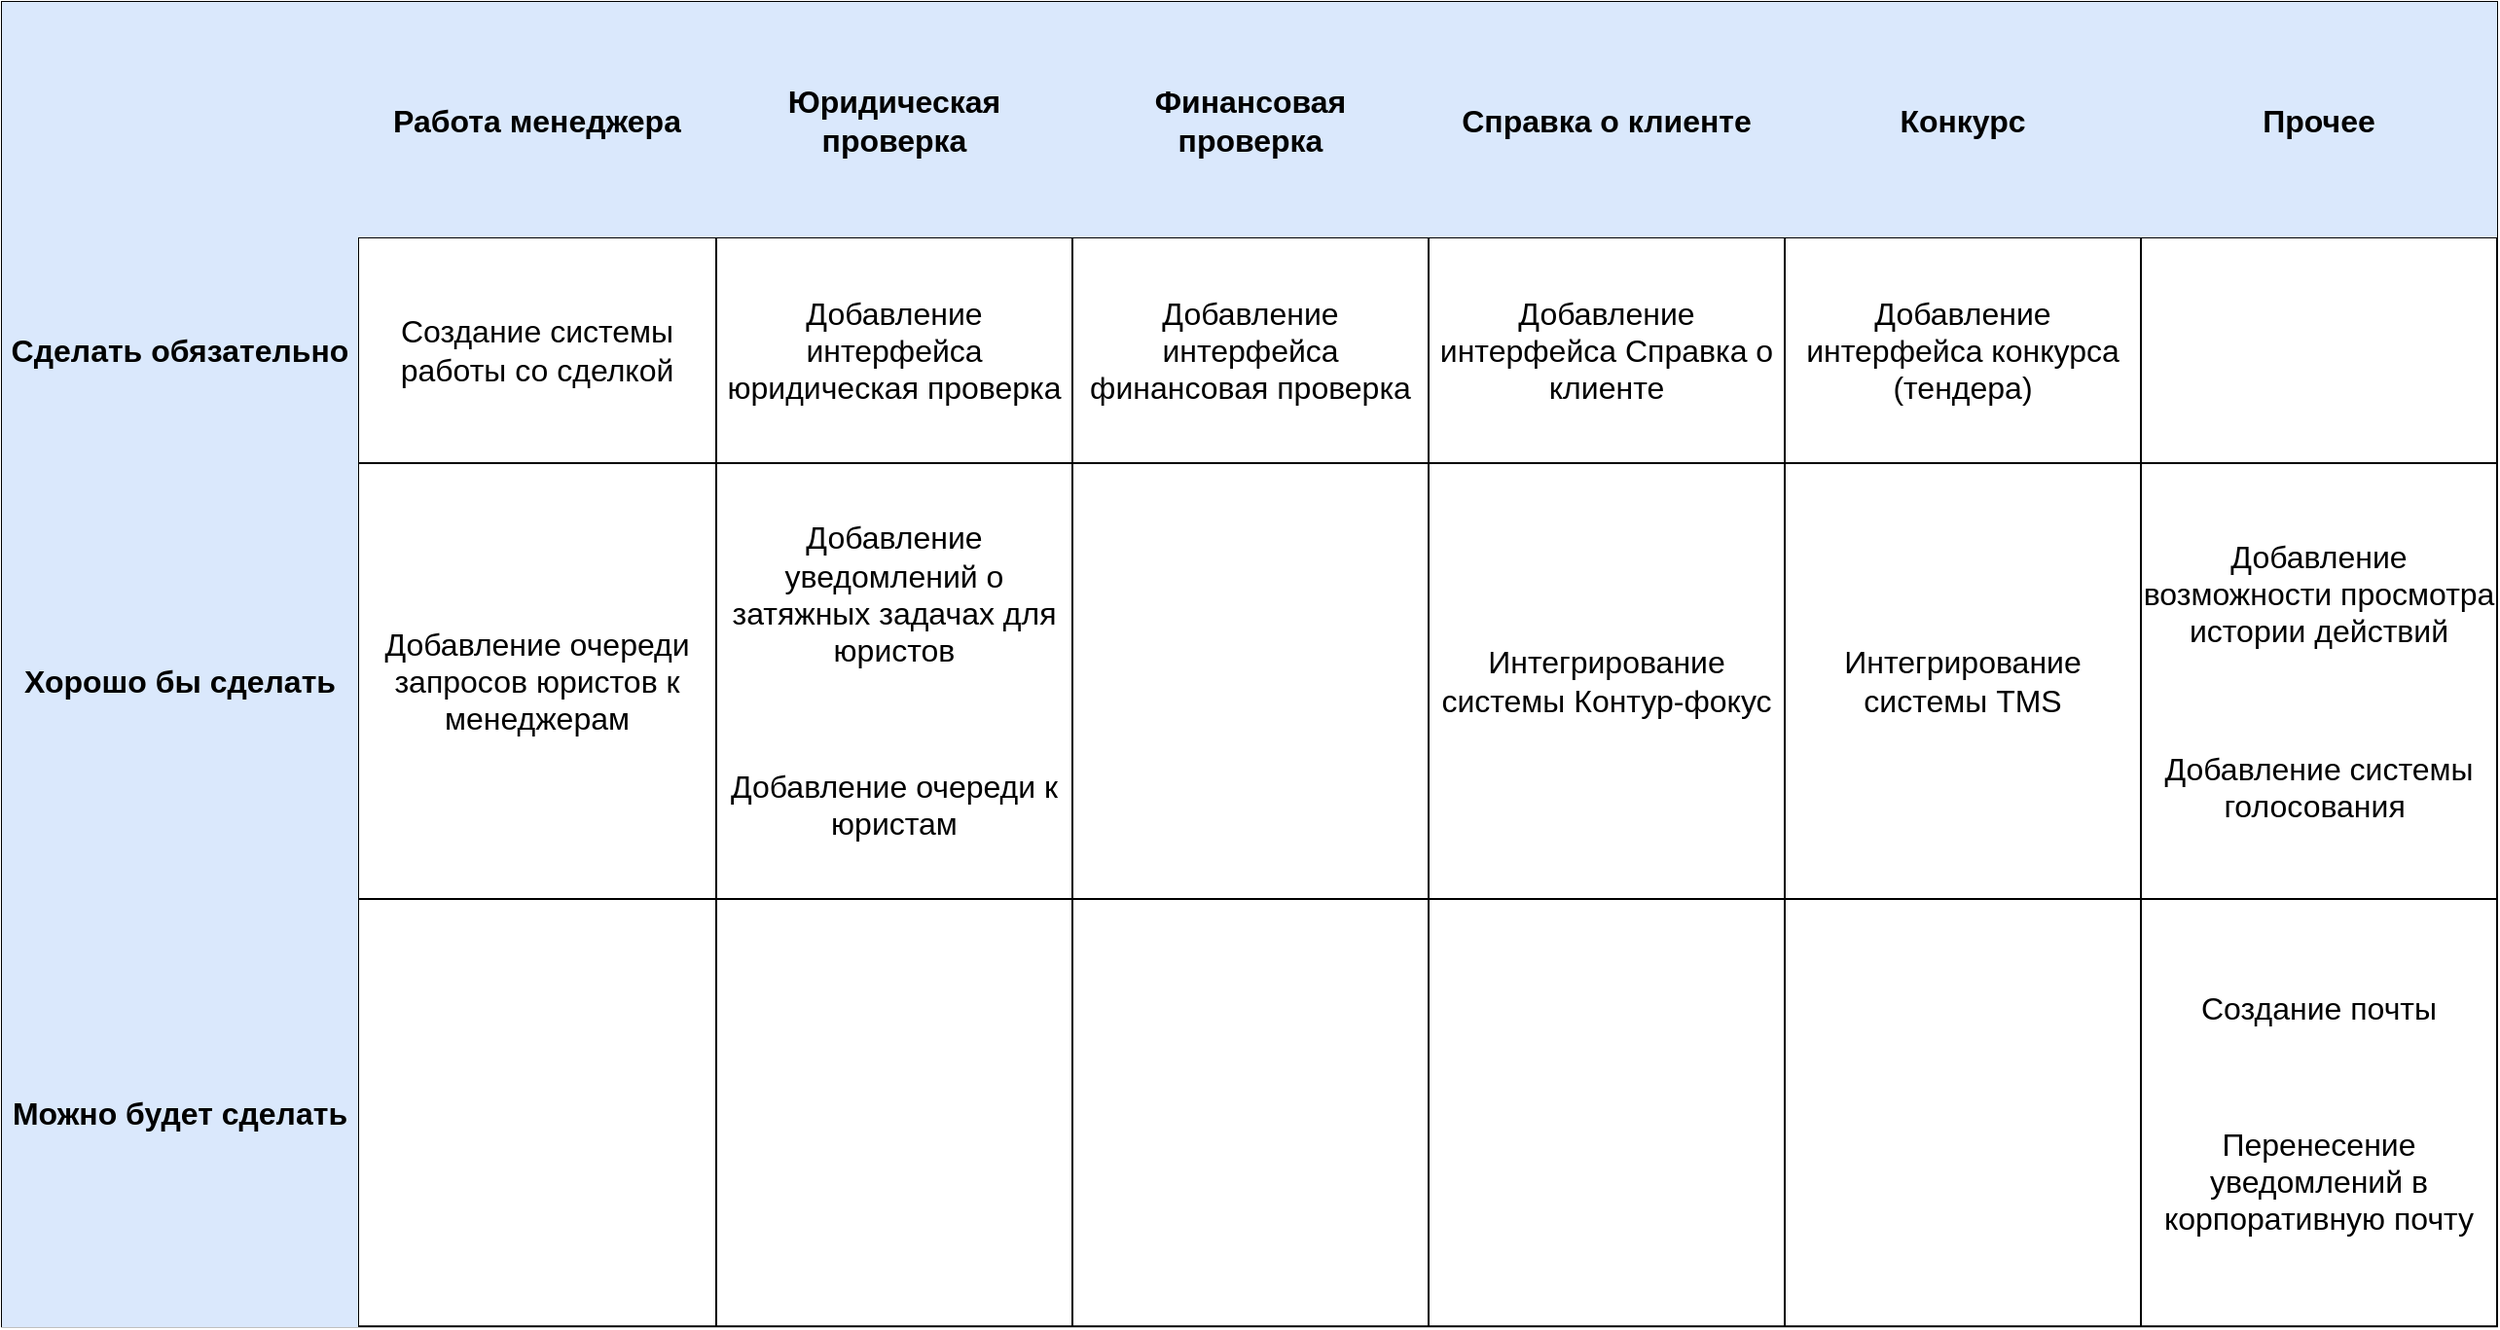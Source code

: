 <mxfile version="18.0.2" type="device"><diagram id="4QkI6PQ-HQ_qn7cXVcYR" name="Page-1"><mxGraphModel dx="1814" dy="821" grid="0" gridSize="10" guides="1" tooltips="1" connect="1" arrows="1" fold="1" page="0" pageScale="1" pageWidth="827" pageHeight="1169" math="0" shadow="0"><root><mxCell id="0"/><mxCell id="1" parent="0"/><mxCell id="qEi4hlNgI-g7_pRu52hd-29" value="" style="shape=table;html=1;whiteSpace=wrap;startSize=0;container=1;collapsible=0;childLayout=tableLayout;swimlaneLine=1;fillColor=#FFFFFF;strokeColor=#000000;shadow=0;" vertex="1" parent="1"><mxGeometry x="-42" y="30" width="1282" height="680.643" as="geometry"/></mxCell><mxCell id="qEi4hlNgI-g7_pRu52hd-30" value="" style="shape=tableRow;horizontal=0;startSize=0;swimlaneHead=0;swimlaneBody=0;top=0;left=0;bottom=0;right=0;collapsible=0;dropTarget=0;fillColor=none;points=[[0,0.5],[1,0.5]];portConstraint=eastwest;shadow=0;" vertex="1" parent="qEi4hlNgI-g7_pRu52hd-29"><mxGeometry width="1282" height="121" as="geometry"/></mxCell><mxCell id="qEi4hlNgI-g7_pRu52hd-31" value="" style="shape=partialRectangle;html=1;whiteSpace=wrap;connectable=0;top=0;left=0;bottom=0;right=0;overflow=hidden;pointerEvents=1;shadow=0;fillColor=#dae8fc;strokeColor=#6c8ebf;" vertex="1" parent="qEi4hlNgI-g7_pRu52hd-30"><mxGeometry width="183" height="121" as="geometry"><mxRectangle width="183" height="121" as="alternateBounds"/></mxGeometry></mxCell><mxCell id="qEi4hlNgI-g7_pRu52hd-32" value="Работа менеджера" style="shape=partialRectangle;html=1;whiteSpace=wrap;connectable=0;top=0;left=0;bottom=0;right=0;overflow=hidden;fontStyle=1;fontSize=16;shadow=0;fillColor=#dae8fc;strokeColor=#6c8ebf;" vertex="1" parent="qEi4hlNgI-g7_pRu52hd-30"><mxGeometry x="183" width="184" height="121" as="geometry"><mxRectangle width="184" height="121" as="alternateBounds"/></mxGeometry></mxCell><mxCell id="qEi4hlNgI-g7_pRu52hd-33" value="Юридическая проверка" style="shape=partialRectangle;html=1;whiteSpace=wrap;connectable=0;top=0;left=0;bottom=0;right=0;overflow=hidden;fontSize=16;fontStyle=1;shadow=0;fillColor=#dae8fc;strokeColor=#6c8ebf;" vertex="1" parent="qEi4hlNgI-g7_pRu52hd-30"><mxGeometry x="367" width="183" height="121" as="geometry"><mxRectangle width="183" height="121" as="alternateBounds"/></mxGeometry></mxCell><mxCell id="qEi4hlNgI-g7_pRu52hd-67" value="&lt;font style=&quot;font-size: 16px;&quot;&gt;&lt;b&gt;Финансовая &lt;br&gt;проверка&lt;/b&gt;&lt;/font&gt;" style="shape=partialRectangle;html=1;whiteSpace=wrap;connectable=0;top=0;left=0;bottom=0;right=0;overflow=hidden;pointerEvents=1;shadow=0;fillColor=#dae8fc;strokeColor=#6c8ebf;" vertex="1" parent="qEi4hlNgI-g7_pRu52hd-30"><mxGeometry x="550" width="183" height="121" as="geometry"><mxRectangle width="183" height="121" as="alternateBounds"/></mxGeometry></mxCell><mxCell id="qEi4hlNgI-g7_pRu52hd-70" value="&lt;b&gt;&lt;font style=&quot;font-size: 16px;&quot;&gt;Справка о клиенте&lt;/font&gt;&lt;/b&gt;" style="shape=partialRectangle;html=1;whiteSpace=wrap;connectable=0;top=0;left=0;bottom=0;right=0;overflow=hidden;fontSize=16;shadow=0;fillColor=#dae8fc;strokeColor=#6c8ebf;" vertex="1" parent="qEi4hlNgI-g7_pRu52hd-30"><mxGeometry x="733" width="183" height="121" as="geometry"><mxRectangle width="183" height="121" as="alternateBounds"/></mxGeometry></mxCell><mxCell id="qEi4hlNgI-g7_pRu52hd-73" value="&lt;b&gt;&lt;font style=&quot;font-size: 16px;&quot;&gt;Конкурс&lt;/font&gt;&lt;/b&gt;" style="shape=partialRectangle;html=1;whiteSpace=wrap;connectable=0;top=0;left=0;bottom=0;right=0;overflow=hidden;fontSize=16;fontStyle=1;shadow=0;fillColor=#dae8fc;strokeColor=#6c8ebf;" vertex="1" parent="qEi4hlNgI-g7_pRu52hd-30"><mxGeometry x="916" width="183" height="121" as="geometry"><mxRectangle width="183" height="121" as="alternateBounds"/></mxGeometry></mxCell><mxCell id="qEi4hlNgI-g7_pRu52hd-76" value="&lt;font size=&quot;1&quot; style=&quot;&quot;&gt;&lt;b style=&quot;font-size: 16px;&quot;&gt;Прочее&lt;/b&gt;&lt;/font&gt;" style="shape=partialRectangle;html=1;whiteSpace=wrap;connectable=0;top=0;left=0;bottom=0;right=0;overflow=hidden;fontSize=16;fontStyle=1;shadow=0;fillColor=#dae8fc;strokeColor=#6c8ebf;" vertex="1" parent="qEi4hlNgI-g7_pRu52hd-30"><mxGeometry x="1099" width="183" height="121" as="geometry"><mxRectangle width="183" height="121" as="alternateBounds"/></mxGeometry></mxCell><mxCell id="qEi4hlNgI-g7_pRu52hd-34" value="" style="shape=tableRow;horizontal=0;startSize=0;swimlaneHead=0;swimlaneBody=0;top=0;left=0;bottom=0;right=0;collapsible=0;dropTarget=0;fillColor=none;points=[[0,0.5],[1,0.5]];portConstraint=eastwest;shadow=0;" vertex="1" parent="qEi4hlNgI-g7_pRu52hd-29"><mxGeometry y="121" width="1282" height="116" as="geometry"/></mxCell><mxCell id="qEi4hlNgI-g7_pRu52hd-35" value="&lt;span style=&quot;font-size: 16px;&quot;&gt;Сделать обязательно&lt;/span&gt;" style="shape=partialRectangle;html=1;whiteSpace=wrap;connectable=0;fillColor=#dae8fc;top=0;left=0;bottom=0;right=0;overflow=hidden;fontSize=16;fontStyle=1;shadow=0;strokeColor=#6c8ebf;" vertex="1" parent="qEi4hlNgI-g7_pRu52hd-34"><mxGeometry width="183" height="116" as="geometry"><mxRectangle width="183" height="116" as="alternateBounds"/></mxGeometry></mxCell><mxCell id="qEi4hlNgI-g7_pRu52hd-36" value="&lt;p class=&quot;MsoNoSpacing&quot; style=&quot;font-size: 16px;&quot;&gt;Создание системы работы со сделкой&lt;/p&gt;" style="shape=partialRectangle;html=1;whiteSpace=wrap;connectable=0;fillColor=none;top=0;left=0;bottom=0;right=0;overflow=hidden;fontSize=16;shadow=0;" vertex="1" parent="qEi4hlNgI-g7_pRu52hd-34"><mxGeometry x="183" width="184" height="116" as="geometry"><mxRectangle width="184" height="116" as="alternateBounds"/></mxGeometry></mxCell><mxCell id="qEi4hlNgI-g7_pRu52hd-37" value="&lt;p class=&quot;MsoNoSpacing&quot;&gt;Добавление интерфейса юридическая проверка&lt;/p&gt;" style="shape=partialRectangle;html=1;whiteSpace=wrap;connectable=0;fillColor=none;top=0;left=0;bottom=0;right=0;overflow=hidden;fontSize=16;shadow=0;" vertex="1" parent="qEi4hlNgI-g7_pRu52hd-34"><mxGeometry x="367" width="183" height="116" as="geometry"><mxRectangle width="183" height="116" as="alternateBounds"/></mxGeometry></mxCell><mxCell id="qEi4hlNgI-g7_pRu52hd-68" value="&lt;p class=&quot;MsoNoSpacing&quot;&gt;Добавление интерфейса финансовая проверка&lt;/p&gt;" style="shape=partialRectangle;html=1;whiteSpace=wrap;connectable=0;fillColor=none;top=0;left=0;bottom=0;right=0;overflow=hidden;fontSize=16;shadow=0;" vertex="1" parent="qEi4hlNgI-g7_pRu52hd-34"><mxGeometry x="550" width="183" height="116" as="geometry"><mxRectangle width="183" height="116" as="alternateBounds"/></mxGeometry></mxCell><mxCell id="qEi4hlNgI-g7_pRu52hd-71" value="&lt;p class=&quot;MsoNoSpacing&quot;&gt;Добавление интерфейса Справка о клиенте&lt;/p&gt;" style="shape=partialRectangle;html=1;whiteSpace=wrap;connectable=0;fillColor=none;top=0;left=0;bottom=0;right=0;overflow=hidden;fontSize=16;shadow=0;" vertex="1" parent="qEi4hlNgI-g7_pRu52hd-34"><mxGeometry x="733" width="183" height="116" as="geometry"><mxRectangle width="183" height="116" as="alternateBounds"/></mxGeometry></mxCell><mxCell id="qEi4hlNgI-g7_pRu52hd-74" value="&lt;p class=&quot;MsoNoSpacing&quot;&gt;Добавление интерфейса конкурса (тендера)&lt;/p&gt;" style="shape=partialRectangle;html=1;whiteSpace=wrap;connectable=0;fillColor=none;top=0;left=0;bottom=0;right=0;overflow=hidden;fontSize=16;shadow=0;" vertex="1" parent="qEi4hlNgI-g7_pRu52hd-34"><mxGeometry x="916" width="183" height="116" as="geometry"><mxRectangle width="183" height="116" as="alternateBounds"/></mxGeometry></mxCell><mxCell id="qEi4hlNgI-g7_pRu52hd-77" style="shape=partialRectangle;html=1;whiteSpace=wrap;connectable=0;fillColor=none;top=0;left=0;bottom=0;right=0;overflow=hidden;shadow=0;" vertex="1" parent="qEi4hlNgI-g7_pRu52hd-34"><mxGeometry x="1099" width="183" height="116" as="geometry"><mxRectangle width="183" height="116" as="alternateBounds"/></mxGeometry></mxCell><mxCell id="qEi4hlNgI-g7_pRu52hd-38" value="" style="shape=tableRow;horizontal=0;startSize=0;swimlaneHead=0;swimlaneBody=0;top=0;left=0;bottom=0;right=0;collapsible=0;dropTarget=0;fillColor=none;points=[[0,0.5],[1,0.5]];portConstraint=eastwest;shadow=0;" vertex="1" parent="qEi4hlNgI-g7_pRu52hd-29"><mxGeometry y="237" width="1282" height="224" as="geometry"/></mxCell><mxCell id="qEi4hlNgI-g7_pRu52hd-39" value="&lt;font style=&quot;font-size: 16px;&quot;&gt;&lt;b&gt;Хорошо бы сделать&lt;/b&gt;&lt;/font&gt;" style="shape=partialRectangle;html=1;whiteSpace=wrap;connectable=0;fillColor=#dae8fc;top=0;left=0;bottom=0;right=0;overflow=hidden;shadow=0;strokeColor=#6c8ebf;" vertex="1" parent="qEi4hlNgI-g7_pRu52hd-38"><mxGeometry width="183" height="224" as="geometry"><mxRectangle width="183" height="224" as="alternateBounds"/></mxGeometry></mxCell><mxCell id="qEi4hlNgI-g7_pRu52hd-40" value="&lt;span style=&quot;font-size: 16px;&quot;&gt;Добавление очереди запросов юристов к менеджерам&lt;/span&gt;" style="shape=partialRectangle;html=1;whiteSpace=wrap;connectable=0;fillColor=none;top=0;left=0;bottom=0;right=0;overflow=hidden;shadow=0;" vertex="1" parent="qEi4hlNgI-g7_pRu52hd-38"><mxGeometry x="183" width="184" height="224" as="geometry"><mxRectangle width="184" height="224" as="alternateBounds"/></mxGeometry></mxCell><mxCell id="qEi4hlNgI-g7_pRu52hd-41" value="&lt;p style=&quot;&quot; class=&quot;MsoNoSpacing&quot;&gt;&lt;font style=&quot;font-size: 16px;&quot;&gt;Добавление уведомлений о затяжных задачах для юристов&lt;/font&gt;&lt;/p&gt;&lt;p style=&quot;&quot; class=&quot;MsoNoSpacing&quot;&gt;&lt;br&gt;&lt;/p&gt;&lt;p style=&quot;&quot; class=&quot;MsoNoSpacing&quot;&gt;Добавление очереди к юристам&lt;/p&gt;" style="shape=partialRectangle;html=1;whiteSpace=wrap;connectable=0;fillColor=none;top=0;left=0;bottom=0;right=0;overflow=hidden;fontSize=16;shadow=0;" vertex="1" parent="qEi4hlNgI-g7_pRu52hd-38"><mxGeometry x="367" width="183" height="224" as="geometry"><mxRectangle width="183" height="224" as="alternateBounds"/></mxGeometry></mxCell><mxCell id="qEi4hlNgI-g7_pRu52hd-69" style="shape=partialRectangle;html=1;whiteSpace=wrap;connectable=0;fillColor=none;top=0;left=0;bottom=0;right=0;overflow=hidden;pointerEvents=1;shadow=0;" vertex="1" parent="qEi4hlNgI-g7_pRu52hd-38"><mxGeometry x="550" width="183" height="224" as="geometry"><mxRectangle width="183" height="224" as="alternateBounds"/></mxGeometry></mxCell><mxCell id="qEi4hlNgI-g7_pRu52hd-72" value="&lt;p class=&quot;MsoNoSpacing&quot;&gt;Интегрирование системы Контур-фокус&lt;/p&gt;" style="shape=partialRectangle;html=1;whiteSpace=wrap;connectable=0;fillColor=none;top=0;left=0;bottom=0;right=0;overflow=hidden;fontSize=16;shadow=0;" vertex="1" parent="qEi4hlNgI-g7_pRu52hd-38"><mxGeometry x="733" width="183" height="224" as="geometry"><mxRectangle width="183" height="224" as="alternateBounds"/></mxGeometry></mxCell><mxCell id="qEi4hlNgI-g7_pRu52hd-75" value="&lt;p class=&quot;MsoNoSpacing&quot;&gt;Интегрирование системы TMS&lt;/p&gt;" style="shape=partialRectangle;html=1;whiteSpace=wrap;connectable=0;fillColor=none;top=0;left=0;bottom=0;right=0;overflow=hidden;fontSize=16;shadow=0;" vertex="1" parent="qEi4hlNgI-g7_pRu52hd-38"><mxGeometry x="916" width="183" height="224" as="geometry"><mxRectangle width="183" height="224" as="alternateBounds"/></mxGeometry></mxCell><mxCell id="qEi4hlNgI-g7_pRu52hd-78" value="&lt;p class=&quot;MsoNoSpacing&quot;&gt;Добавление возможности просмотра истории действий&lt;/p&gt;&lt;p class=&quot;MsoNoSpacing&quot;&gt;&lt;br&gt;&lt;/p&gt;&lt;p class=&quot;MsoNoSpacing&quot;&gt;Добавление системы голосования&amp;nbsp;&lt;br&gt;&lt;/p&gt;" style="shape=partialRectangle;html=1;whiteSpace=wrap;connectable=0;fillColor=none;top=0;left=0;bottom=0;right=0;overflow=hidden;fontSize=16;shadow=0;" vertex="1" parent="qEi4hlNgI-g7_pRu52hd-38"><mxGeometry x="1099" width="183" height="224" as="geometry"><mxRectangle width="183" height="224" as="alternateBounds"/></mxGeometry></mxCell><mxCell id="qEi4hlNgI-g7_pRu52hd-79" style="shape=tableRow;horizontal=0;startSize=0;swimlaneHead=0;swimlaneBody=0;top=0;left=0;bottom=0;right=0;collapsible=0;dropTarget=0;fillColor=none;points=[[0,0.5],[1,0.5]];portConstraint=eastwest;shadow=0;" vertex="1" parent="qEi4hlNgI-g7_pRu52hd-29"><mxGeometry y="461" width="1282" height="220" as="geometry"/></mxCell><mxCell id="qEi4hlNgI-g7_pRu52hd-80" value="&lt;b&gt;&lt;font style=&quot;font-size: 16px;&quot;&gt;Можно будет сделать&lt;/font&gt;&lt;/b&gt;" style="shape=partialRectangle;html=1;whiteSpace=wrap;connectable=0;fillColor=#dae8fc;top=0;left=0;bottom=0;right=0;overflow=hidden;shadow=0;strokeColor=#6c8ebf;" vertex="1" parent="qEi4hlNgI-g7_pRu52hd-79"><mxGeometry width="183" height="220" as="geometry"><mxRectangle width="183" height="220" as="alternateBounds"/></mxGeometry></mxCell><mxCell id="qEi4hlNgI-g7_pRu52hd-81" style="shape=partialRectangle;html=1;whiteSpace=wrap;connectable=0;fillColor=none;top=0;left=0;bottom=0;right=0;overflow=hidden;shadow=0;" vertex="1" parent="qEi4hlNgI-g7_pRu52hd-79"><mxGeometry x="183" width="184" height="220" as="geometry"><mxRectangle width="184" height="220" as="alternateBounds"/></mxGeometry></mxCell><mxCell id="qEi4hlNgI-g7_pRu52hd-82" style="shape=partialRectangle;html=1;whiteSpace=wrap;connectable=0;fillColor=none;top=0;left=0;bottom=0;right=0;overflow=hidden;pointerEvents=1;shadow=0;" vertex="1" parent="qEi4hlNgI-g7_pRu52hd-79"><mxGeometry x="367" width="183" height="220" as="geometry"><mxRectangle width="183" height="220" as="alternateBounds"/></mxGeometry></mxCell><mxCell id="qEi4hlNgI-g7_pRu52hd-83" style="shape=partialRectangle;html=1;whiteSpace=wrap;connectable=0;fillColor=none;top=0;left=0;bottom=0;right=0;overflow=hidden;pointerEvents=1;shadow=0;" vertex="1" parent="qEi4hlNgI-g7_pRu52hd-79"><mxGeometry x="550" width="183" height="220" as="geometry"><mxRectangle width="183" height="220" as="alternateBounds"/></mxGeometry></mxCell><mxCell id="qEi4hlNgI-g7_pRu52hd-84" style="shape=partialRectangle;html=1;whiteSpace=wrap;connectable=0;fillColor=none;top=0;left=0;bottom=0;right=0;overflow=hidden;pointerEvents=1;shadow=0;" vertex="1" parent="qEi4hlNgI-g7_pRu52hd-79"><mxGeometry x="733" width="183" height="220" as="geometry"><mxRectangle width="183" height="220" as="alternateBounds"/></mxGeometry></mxCell><mxCell id="qEi4hlNgI-g7_pRu52hd-85" style="shape=partialRectangle;html=1;whiteSpace=wrap;connectable=0;fillColor=none;top=0;left=0;bottom=0;right=0;overflow=hidden;pointerEvents=1;shadow=0;" vertex="1" parent="qEi4hlNgI-g7_pRu52hd-79"><mxGeometry x="916" width="183" height="220" as="geometry"><mxRectangle width="183" height="220" as="alternateBounds"/></mxGeometry></mxCell><mxCell id="qEi4hlNgI-g7_pRu52hd-86" value="&lt;p class=&quot;MsoNoSpacing&quot;&gt;Создание почты&lt;/p&gt;&lt;p class=&quot;MsoNoSpacing&quot;&gt;&lt;br&gt;&lt;/p&gt;&lt;p class=&quot;MsoNoSpacing&quot;&gt;Перенесение уведомлений в корпоративную почту&lt;br&gt;&lt;/p&gt;" style="shape=partialRectangle;html=1;whiteSpace=wrap;connectable=0;fillColor=none;top=0;left=0;bottom=0;right=0;overflow=hidden;fontSize=16;shadow=0;" vertex="1" parent="qEi4hlNgI-g7_pRu52hd-79"><mxGeometry x="1099" width="183" height="220" as="geometry"><mxRectangle width="183" height="220" as="alternateBounds"/></mxGeometry></mxCell></root></mxGraphModel></diagram></mxfile>